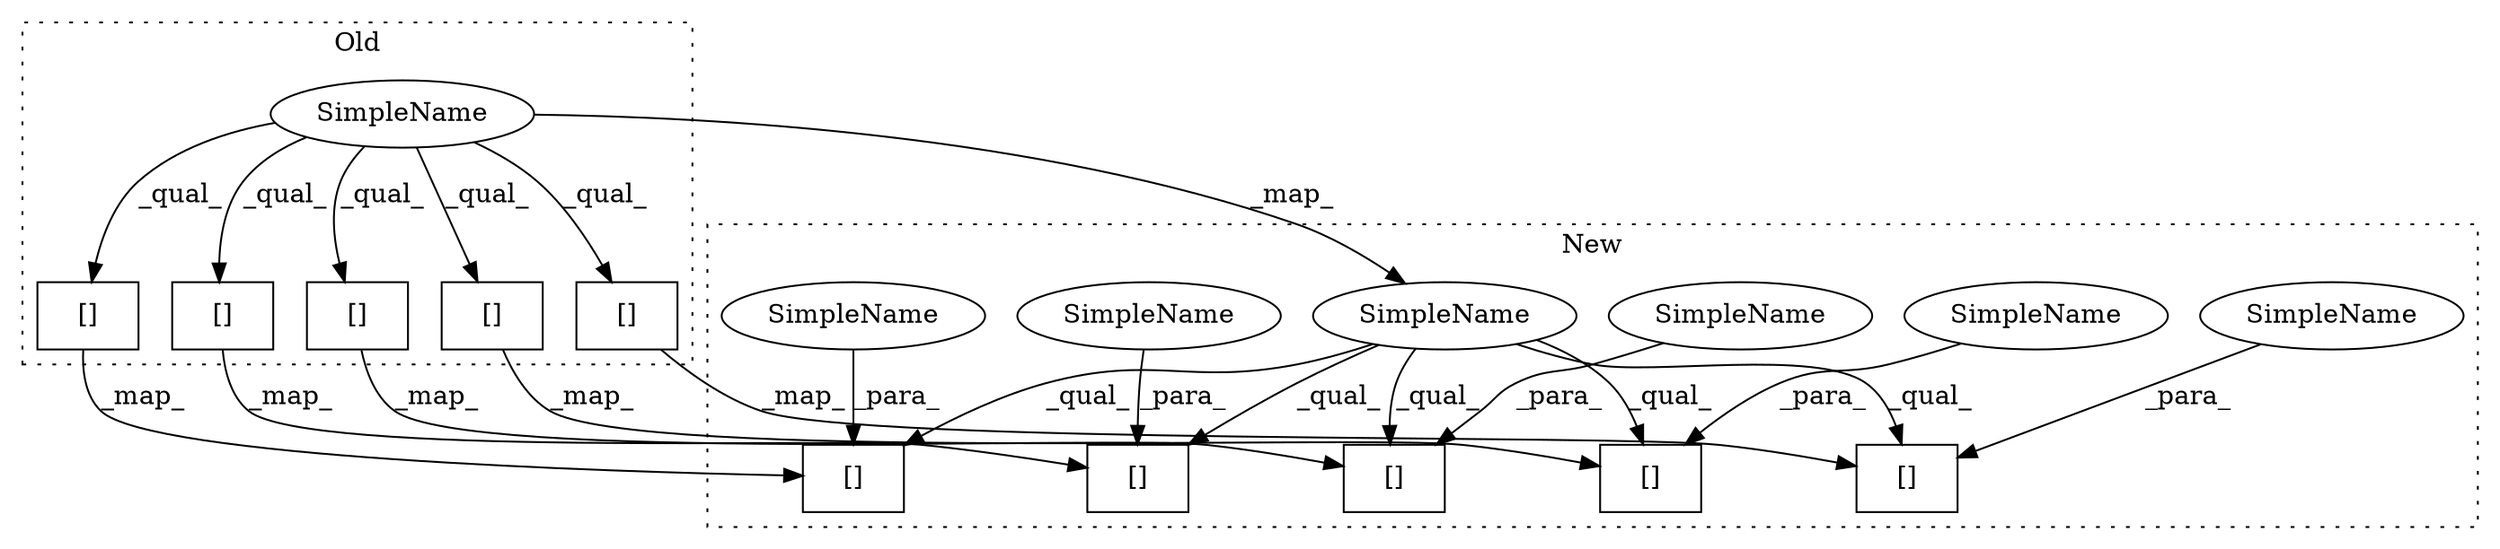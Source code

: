 digraph G {
subgraph cluster0 {
1 [label="[]" a="2" s="6833,6902" l="40,2" shape="box"];
3 [label="SimpleName" a="42" s="5763" l="26" shape="ellipse"];
6 [label="[]" a="2" s="6261,6330" l="40,2" shape="box"];
10 [label="[]" a="2" s="6145,6208" l="40,2" shape="box"];
13 [label="[]" a="2" s="6571,6640" l="40,2" shape="box"];
16 [label="[]" a="2" s="6964,7033" l="40,2" shape="box"];
label = "Old";
style="dotted";
}
subgraph cluster1 {
2 [label="[]" a="2" s="6812,6881" l="40,2" shape="box"];
4 [label="SimpleName" a="42" s="5742" l="26" shape="ellipse"];
5 [label="[]" a="2" s="6240,6309" l="40,2" shape="box"];
7 [label="SimpleName" a="42" s="" l="" shape="ellipse"];
8 [label="SimpleName" a="42" s="" l="" shape="ellipse"];
9 [label="[]" a="2" s="6124,6187" l="40,2" shape="box"];
11 [label="SimpleName" a="42" s="" l="" shape="ellipse"];
12 [label="[]" a="2" s="6550,6619" l="40,2" shape="box"];
14 [label="SimpleName" a="42" s="" l="" shape="ellipse"];
15 [label="[]" a="2" s="6943,7012" l="40,2" shape="box"];
17 [label="SimpleName" a="42" s="" l="" shape="ellipse"];
label = "New";
style="dotted";
}
1 -> 2 [label="_map_"];
3 -> 1 [label="_qual_"];
3 -> 16 [label="_qual_"];
3 -> 6 [label="_qual_"];
3 -> 13 [label="_qual_"];
3 -> 10 [label="_qual_"];
3 -> 4 [label="_map_"];
4 -> 9 [label="_qual_"];
4 -> 5 [label="_qual_"];
4 -> 2 [label="_qual_"];
4 -> 15 [label="_qual_"];
4 -> 12 [label="_qual_"];
6 -> 5 [label="_map_"];
7 -> 5 [label="_para_"];
8 -> 2 [label="_para_"];
10 -> 9 [label="_map_"];
11 -> 9 [label="_para_"];
13 -> 12 [label="_map_"];
14 -> 12 [label="_para_"];
16 -> 15 [label="_map_"];
17 -> 15 [label="_para_"];
}